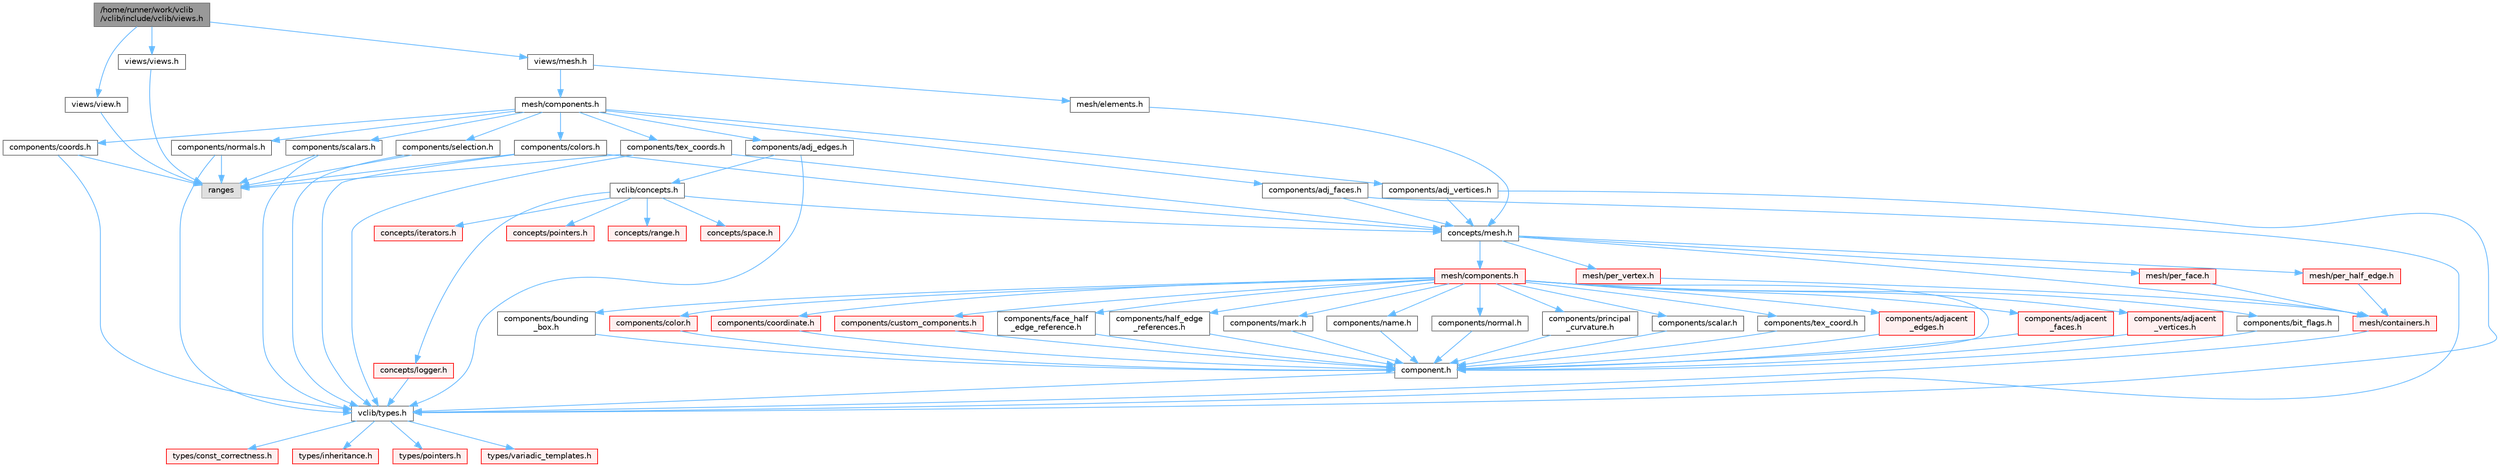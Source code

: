 digraph "/home/runner/work/vclib/vclib/include/vclib/views.h"
{
 // LATEX_PDF_SIZE
  bgcolor="transparent";
  edge [fontname=Helvetica,fontsize=10,labelfontname=Helvetica,labelfontsize=10];
  node [fontname=Helvetica,fontsize=10,shape=box,height=0.2,width=0.4];
  Node1 [label="/home/runner/work/vclib\l/vclib/include/vclib/views.h",height=0.2,width=0.4,color="gray40", fillcolor="grey60", style="filled", fontcolor="black",tooltip=" "];
  Node1 -> Node2 [color="steelblue1",style="solid"];
  Node2 [label="views/view.h",height=0.2,width=0.4,color="grey40", fillcolor="white", style="filled",URL="$view_8h.html",tooltip=" "];
  Node2 -> Node3 [color="steelblue1",style="solid"];
  Node3 [label="ranges",height=0.2,width=0.4,color="grey60", fillcolor="#E0E0E0", style="filled",tooltip=" "];
  Node1 -> Node4 [color="steelblue1",style="solid"];
  Node4 [label="views/views.h",height=0.2,width=0.4,color="grey40", fillcolor="white", style="filled",URL="$views_2views_8h.html",tooltip=" "];
  Node4 -> Node3 [color="steelblue1",style="solid"];
  Node1 -> Node5 [color="steelblue1",style="solid"];
  Node5 [label="views/mesh.h",height=0.2,width=0.4,color="grey40", fillcolor="white", style="filled",URL="$views_2mesh_8h.html",tooltip=" "];
  Node5 -> Node6 [color="steelblue1",style="solid"];
  Node6 [label="mesh/components.h",height=0.2,width=0.4,color="grey40", fillcolor="white", style="filled",URL="$views_2mesh_2components_8h.html",tooltip=" "];
  Node6 -> Node7 [color="steelblue1",style="solid"];
  Node7 [label="components/adj_edges.h",height=0.2,width=0.4,color="grey40", fillcolor="white", style="filled",URL="$adj__edges_8h.html",tooltip=" "];
  Node7 -> Node8 [color="steelblue1",style="solid"];
  Node8 [label="vclib/concepts.h",height=0.2,width=0.4,color="grey40", fillcolor="white", style="filled",URL="$concepts_8h.html",tooltip=" "];
  Node8 -> Node9 [color="steelblue1",style="solid"];
  Node9 [label="concepts/iterators.h",height=0.2,width=0.4,color="red", fillcolor="#FFF0F0", style="filled",URL="$concepts_2iterators_8h.html",tooltip=" "];
  Node8 -> Node12 [color="steelblue1",style="solid"];
  Node12 [label="concepts/logger.h",height=0.2,width=0.4,color="red", fillcolor="#FFF0F0", style="filled",URL="$concepts_2logger_8h.html",tooltip=" "];
  Node12 -> Node14 [color="steelblue1",style="solid"];
  Node14 [label="vclib/types.h",height=0.2,width=0.4,color="grey40", fillcolor="white", style="filled",URL="$types_8h.html",tooltip=" "];
  Node14 -> Node15 [color="steelblue1",style="solid"];
  Node15 [label="types/const_correctness.h",height=0.2,width=0.4,color="red", fillcolor="#FFF0F0", style="filled",URL="$types_2const__correctness_8h.html",tooltip=" "];
  Node14 -> Node16 [color="steelblue1",style="solid"];
  Node16 [label="types/inheritance.h",height=0.2,width=0.4,color="red", fillcolor="#FFF0F0", style="filled",URL="$inheritance_8h.html",tooltip=" "];
  Node14 -> Node17 [color="steelblue1",style="solid"];
  Node17 [label="types/pointers.h",height=0.2,width=0.4,color="red", fillcolor="#FFF0F0", style="filled",URL="$types_2pointers_8h.html",tooltip=" "];
  Node14 -> Node18 [color="steelblue1",style="solid"];
  Node18 [label="types/variadic_templates.h",height=0.2,width=0.4,color="red", fillcolor="#FFF0F0", style="filled",URL="$variadic__templates_8h.html",tooltip=" "];
  Node8 -> Node24 [color="steelblue1",style="solid"];
  Node24 [label="concepts/mesh.h",height=0.2,width=0.4,color="grey40", fillcolor="white", style="filled",URL="$concepts_2mesh_8h.html",tooltip=" "];
  Node24 -> Node25 [color="steelblue1",style="solid"];
  Node25 [label="mesh/components.h",height=0.2,width=0.4,color="red", fillcolor="#FFF0F0", style="filled",URL="$concepts_2mesh_2components_8h.html",tooltip=" "];
  Node25 -> Node26 [color="steelblue1",style="solid"];
  Node26 [label="components/adjacent\l_edges.h",height=0.2,width=0.4,color="red", fillcolor="#FFF0F0", style="filled",URL="$concepts_2mesh_2components_2adjacent__edges_8h.html",tooltip=" "];
  Node26 -> Node28 [color="steelblue1",style="solid"];
  Node28 [label="component.h",height=0.2,width=0.4,color="grey40", fillcolor="white", style="filled",URL="$component_8h.html",tooltip=" "];
  Node28 -> Node14 [color="steelblue1",style="solid"];
  Node25 -> Node29 [color="steelblue1",style="solid"];
  Node29 [label="components/adjacent\l_faces.h",height=0.2,width=0.4,color="red", fillcolor="#FFF0F0", style="filled",URL="$concepts_2mesh_2components_2adjacent__faces_8h.html",tooltip=" "];
  Node29 -> Node28 [color="steelblue1",style="solid"];
  Node25 -> Node30 [color="steelblue1",style="solid"];
  Node30 [label="components/adjacent\l_vertices.h",height=0.2,width=0.4,color="red", fillcolor="#FFF0F0", style="filled",URL="$concepts_2mesh_2components_2adjacent__vertices_8h.html",tooltip=" "];
  Node30 -> Node28 [color="steelblue1",style="solid"];
  Node25 -> Node31 [color="steelblue1",style="solid"];
  Node31 [label="components/bit_flags.h",height=0.2,width=0.4,color="grey40", fillcolor="white", style="filled",URL="$concepts_2mesh_2components_2bit__flags_8h.html",tooltip=" "];
  Node31 -> Node28 [color="steelblue1",style="solid"];
  Node25 -> Node32 [color="steelblue1",style="solid"];
  Node32 [label="components/bounding\l_box.h",height=0.2,width=0.4,color="grey40", fillcolor="white", style="filled",URL="$concepts_2mesh_2components_2bounding__box_8h.html",tooltip=" "];
  Node32 -> Node28 [color="steelblue1",style="solid"];
  Node25 -> Node33 [color="steelblue1",style="solid"];
  Node33 [label="components/color.h",height=0.2,width=0.4,color="red", fillcolor="#FFF0F0", style="filled",URL="$concepts_2mesh_2components_2color_8h.html",tooltip=" "];
  Node33 -> Node28 [color="steelblue1",style="solid"];
  Node25 -> Node28 [color="steelblue1",style="solid"];
  Node25 -> Node47 [color="steelblue1",style="solid"];
  Node47 [label="components/coordinate.h",height=0.2,width=0.4,color="red", fillcolor="#FFF0F0", style="filled",URL="$concepts_2mesh_2components_2coordinate_8h.html",tooltip=" "];
  Node47 -> Node28 [color="steelblue1",style="solid"];
  Node25 -> Node48 [color="steelblue1",style="solid"];
  Node48 [label="components/custom_components.h",height=0.2,width=0.4,color="red", fillcolor="#FFF0F0", style="filled",URL="$concepts_2mesh_2components_2custom__components_8h.html",tooltip=" "];
  Node48 -> Node28 [color="steelblue1",style="solid"];
  Node25 -> Node49 [color="steelblue1",style="solid"];
  Node49 [label="components/face_half\l_edge_reference.h",height=0.2,width=0.4,color="grey40", fillcolor="white", style="filled",URL="$concepts_2mesh_2components_2face__half__edge__reference_8h.html",tooltip=" "];
  Node49 -> Node28 [color="steelblue1",style="solid"];
  Node25 -> Node50 [color="steelblue1",style="solid"];
  Node50 [label="components/half_edge\l_references.h",height=0.2,width=0.4,color="grey40", fillcolor="white", style="filled",URL="$concepts_2mesh_2components_2half__edge__references_8h.html",tooltip=" "];
  Node50 -> Node28 [color="steelblue1",style="solid"];
  Node25 -> Node51 [color="steelblue1",style="solid"];
  Node51 [label="components/mark.h",height=0.2,width=0.4,color="grey40", fillcolor="white", style="filled",URL="$concepts_2mesh_2components_2mark_8h.html",tooltip=" "];
  Node51 -> Node28 [color="steelblue1",style="solid"];
  Node25 -> Node52 [color="steelblue1",style="solid"];
  Node52 [label="components/name.h",height=0.2,width=0.4,color="grey40", fillcolor="white", style="filled",URL="$concepts_2mesh_2components_2name_8h.html",tooltip=" "];
  Node52 -> Node28 [color="steelblue1",style="solid"];
  Node25 -> Node53 [color="steelblue1",style="solid"];
  Node53 [label="components/normal.h",height=0.2,width=0.4,color="grey40", fillcolor="white", style="filled",URL="$concepts_2mesh_2components_2normal_8h.html",tooltip=" "];
  Node53 -> Node28 [color="steelblue1",style="solid"];
  Node25 -> Node54 [color="steelblue1",style="solid"];
  Node54 [label="components/principal\l_curvature.h",height=0.2,width=0.4,color="grey40", fillcolor="white", style="filled",URL="$concepts_2mesh_2components_2principal__curvature_8h.html",tooltip=" "];
  Node54 -> Node28 [color="steelblue1",style="solid"];
  Node25 -> Node55 [color="steelblue1",style="solid"];
  Node55 [label="components/scalar.h",height=0.2,width=0.4,color="grey40", fillcolor="white", style="filled",URL="$concepts_2mesh_2components_2scalar_8h.html",tooltip=" "];
  Node55 -> Node28 [color="steelblue1",style="solid"];
  Node25 -> Node56 [color="steelblue1",style="solid"];
  Node56 [label="components/tex_coord.h",height=0.2,width=0.4,color="grey40", fillcolor="white", style="filled",URL="$concepts_2mesh_2components_2tex__coord_8h.html",tooltip=" "];
  Node56 -> Node28 [color="steelblue1",style="solid"];
  Node24 -> Node63 [color="steelblue1",style="solid"];
  Node63 [label="mesh/containers.h",height=0.2,width=0.4,color="red", fillcolor="#FFF0F0", style="filled",URL="$concepts_2mesh_2containers_8h.html",tooltip=" "];
  Node63 -> Node14 [color="steelblue1",style="solid"];
  Node24 -> Node64 [color="steelblue1",style="solid"];
  Node64 [label="mesh/per_face.h",height=0.2,width=0.4,color="red", fillcolor="#FFF0F0", style="filled",URL="$per__face_8h.html",tooltip=" "];
  Node64 -> Node63 [color="steelblue1",style="solid"];
  Node24 -> Node67 [color="steelblue1",style="solid"];
  Node67 [label="mesh/per_half_edge.h",height=0.2,width=0.4,color="red", fillcolor="#FFF0F0", style="filled",URL="$per__half__edge_8h.html",tooltip=" "];
  Node67 -> Node63 [color="steelblue1",style="solid"];
  Node24 -> Node69 [color="steelblue1",style="solid"];
  Node69 [label="mesh/per_vertex.h",height=0.2,width=0.4,color="red", fillcolor="#FFF0F0", style="filled",URL="$per__vertex_8h.html",tooltip=" "];
  Node69 -> Node63 [color="steelblue1",style="solid"];
  Node8 -> Node71 [color="steelblue1",style="solid"];
  Node71 [label="concepts/pointers.h",height=0.2,width=0.4,color="red", fillcolor="#FFF0F0", style="filled",URL="$concepts_2pointers_8h.html",tooltip=" "];
  Node8 -> Node73 [color="steelblue1",style="solid"];
  Node73 [label="concepts/range.h",height=0.2,width=0.4,color="red", fillcolor="#FFF0F0", style="filled",URL="$range_8h.html",tooltip=" "];
  Node8 -> Node77 [color="steelblue1",style="solid"];
  Node77 [label="concepts/space.h",height=0.2,width=0.4,color="red", fillcolor="#FFF0F0", style="filled",URL="$concepts_2space_8h.html",tooltip=" "];
  Node7 -> Node14 [color="steelblue1",style="solid"];
  Node6 -> Node85 [color="steelblue1",style="solid"];
  Node85 [label="components/adj_faces.h",height=0.2,width=0.4,color="grey40", fillcolor="white", style="filled",URL="$adj__faces_8h.html",tooltip=" "];
  Node85 -> Node24 [color="steelblue1",style="solid"];
  Node85 -> Node14 [color="steelblue1",style="solid"];
  Node6 -> Node86 [color="steelblue1",style="solid"];
  Node86 [label="components/adj_vertices.h",height=0.2,width=0.4,color="grey40", fillcolor="white", style="filled",URL="$adj__vertices_8h.html",tooltip=" "];
  Node86 -> Node24 [color="steelblue1",style="solid"];
  Node86 -> Node14 [color="steelblue1",style="solid"];
  Node6 -> Node87 [color="steelblue1",style="solid"];
  Node87 [label="components/colors.h",height=0.2,width=0.4,color="grey40", fillcolor="white", style="filled",URL="$colors_8h.html",tooltip=" "];
  Node87 -> Node24 [color="steelblue1",style="solid"];
  Node87 -> Node14 [color="steelblue1",style="solid"];
  Node87 -> Node3 [color="steelblue1",style="solid"];
  Node6 -> Node88 [color="steelblue1",style="solid"];
  Node88 [label="components/coords.h",height=0.2,width=0.4,color="grey40", fillcolor="white", style="filled",URL="$coords_8h.html",tooltip=" "];
  Node88 -> Node14 [color="steelblue1",style="solid"];
  Node88 -> Node3 [color="steelblue1",style="solid"];
  Node6 -> Node89 [color="steelblue1",style="solid"];
  Node89 [label="components/normals.h",height=0.2,width=0.4,color="grey40", fillcolor="white", style="filled",URL="$normals_8h.html",tooltip=" "];
  Node89 -> Node14 [color="steelblue1",style="solid"];
  Node89 -> Node3 [color="steelblue1",style="solid"];
  Node6 -> Node90 [color="steelblue1",style="solid"];
  Node90 [label="components/scalars.h",height=0.2,width=0.4,color="grey40", fillcolor="white", style="filled",URL="$scalars_8h.html",tooltip=" "];
  Node90 -> Node14 [color="steelblue1",style="solid"];
  Node90 -> Node3 [color="steelblue1",style="solid"];
  Node6 -> Node91 [color="steelblue1",style="solid"];
  Node91 [label="components/selection.h",height=0.2,width=0.4,color="grey40", fillcolor="white", style="filled",URL="$views_2mesh_2components_2selection_8h.html",tooltip=" "];
  Node91 -> Node14 [color="steelblue1",style="solid"];
  Node91 -> Node3 [color="steelblue1",style="solid"];
  Node6 -> Node92 [color="steelblue1",style="solid"];
  Node92 [label="components/tex_coords.h",height=0.2,width=0.4,color="grey40", fillcolor="white", style="filled",URL="$tex__coords_8h.html",tooltip=" "];
  Node92 -> Node24 [color="steelblue1",style="solid"];
  Node92 -> Node14 [color="steelblue1",style="solid"];
  Node92 -> Node3 [color="steelblue1",style="solid"];
  Node5 -> Node93 [color="steelblue1",style="solid"];
  Node93 [label="mesh/elements.h",height=0.2,width=0.4,color="grey40", fillcolor="white", style="filled",URL="$elements_8h.html",tooltip=" "];
  Node93 -> Node24 [color="steelblue1",style="solid"];
}
